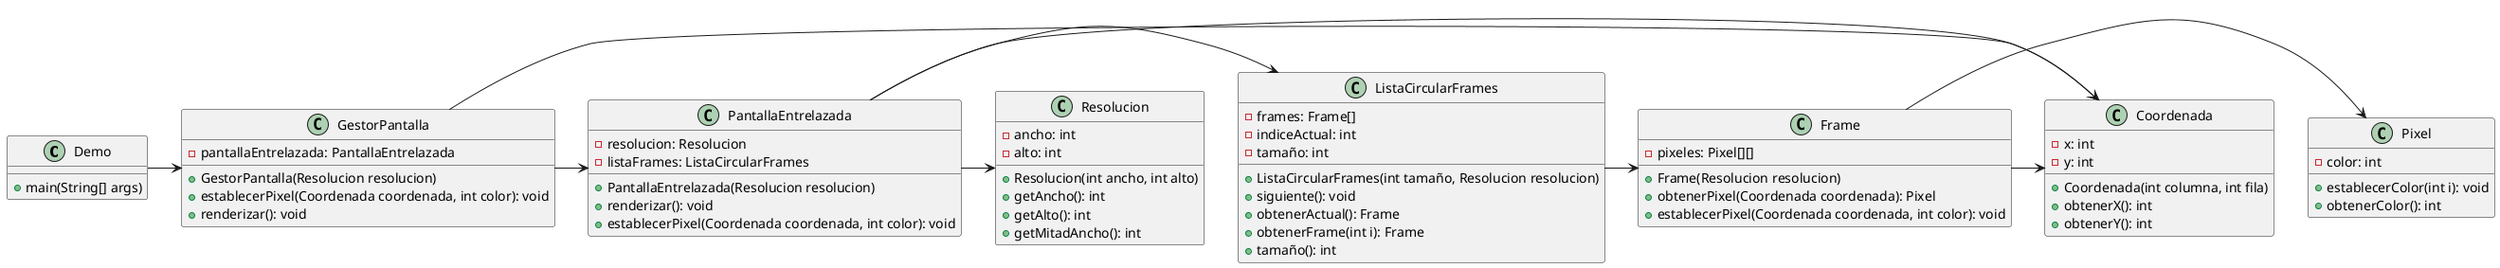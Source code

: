 @startuml

class Demo {
    +main(String[] args)
}

class GestorPantalla {
    - pantallaEntrelazada: PantallaEntrelazada
    + GestorPantalla(Resolucion resolucion)
    + establecerPixel(Coordenada coordenada, int color): void
    + renderizar(): void
}

class PantallaEntrelazada {
    - resolucion: Resolucion
    - listaFrames: ListaCircularFrames
    + PantallaEntrelazada(Resolucion resolucion)
    + renderizar(): void
    + establecerPixel(Coordenada coordenada, int color): void
}

class ListaCircularFrames {
    - frames: Frame[]
    - indiceActual: int
    - tamaño: int
    + ListaCircularFrames(int tamaño, Resolucion resolucion)
    + siguiente(): void
    + obtenerActual(): Frame
    + obtenerFrame(int i): Frame
    + tamaño(): int
}

class Resolucion {
    - ancho: int
    - alto: int
    + Resolucion(int ancho, int alto)
    + getAncho(): int
    + getAlto(): int
    + getMitadAncho(): int
}

class Frame {
    - pixeles: Pixel[][]
    + Frame(Resolucion resolucion)
    + obtenerPixel(Coordenada coordenada): Pixel
    + establecerPixel(Coordenada coordenada, int color): void
}

class Coordenada {
    - x: int
    - y: int
    + Coordenada(int columna, int fila)
    + obtenerX(): int
    + obtenerY(): int
}

class Pixel {
    - color: int
    + establecerColor(int i): void
    + obtenerColor(): int
}

Demo -> GestorPantalla
GestorPantalla -> PantallaEntrelazada
PantallaEntrelazada -> ListaCircularFrames
PantallaEntrelazada -> Resolucion
ListaCircularFrames -> Frame
Frame -> Pixel
PantallaEntrelazada -> Coordenada
Frame -> Coordenada
GestorPantalla-> Coordenada

@enduml

